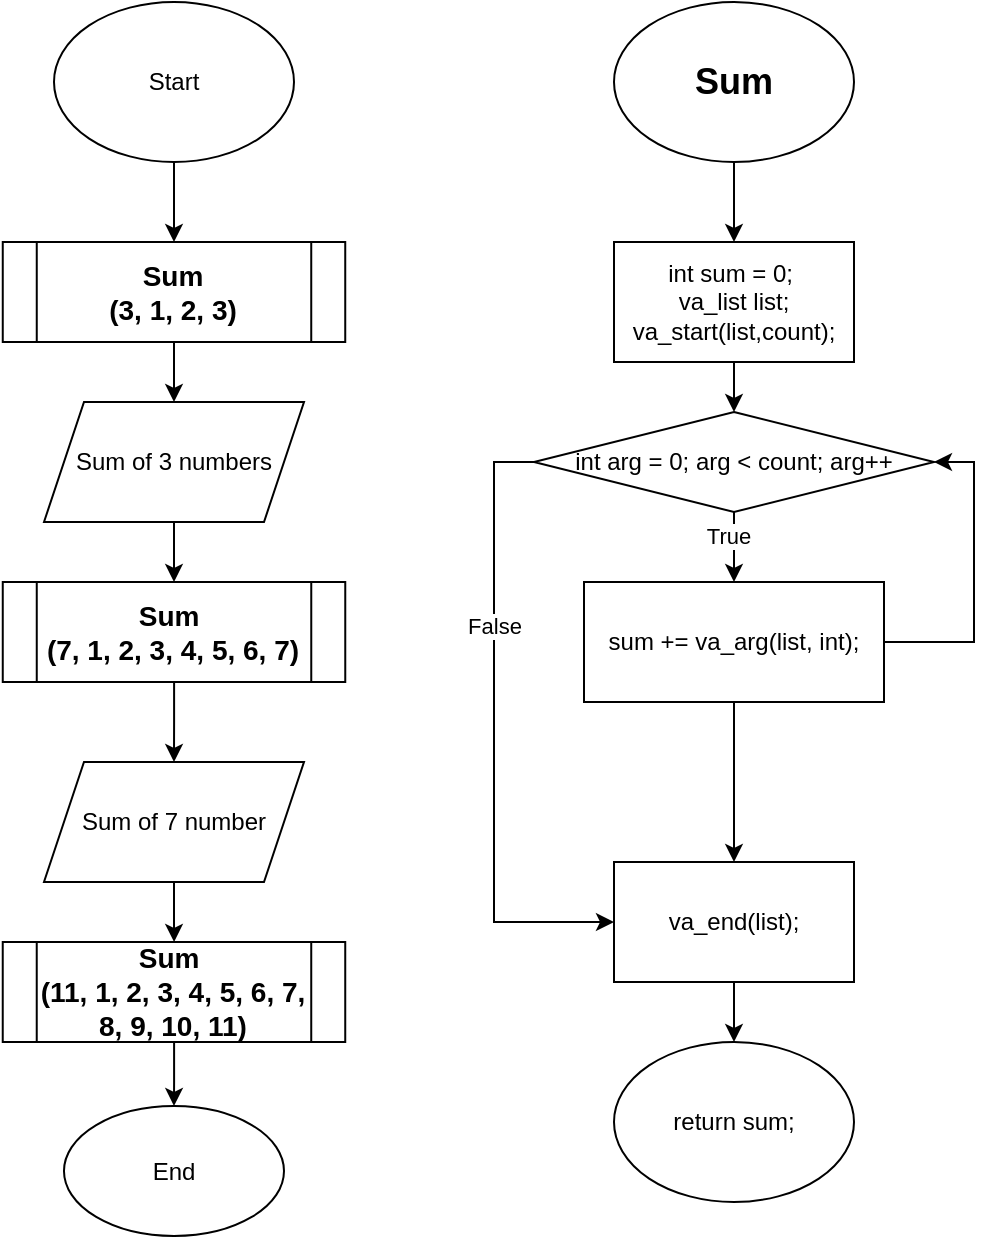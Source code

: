<mxfile version="24.8.3">
  <diagram name="Page-1" id="cEM5BRdCqc2xNv3gya1t">
    <mxGraphModel dx="712" dy="823" grid="1" gridSize="10" guides="1" tooltips="1" connect="1" arrows="1" fold="1" page="1" pageScale="1" pageWidth="827" pageHeight="1169" math="0" shadow="0">
      <root>
        <mxCell id="0" />
        <mxCell id="1" parent="0" />
        <mxCell id="9Oe2gQKXiKdslmp9MZ7A-5" value="" style="edgeStyle=orthogonalEdgeStyle;rounded=0;orthogonalLoop=1;jettySize=auto;html=1;" edge="1" parent="1" source="9Oe2gQKXiKdslmp9MZ7A-1" target="9Oe2gQKXiKdslmp9MZ7A-4">
          <mxGeometry relative="1" as="geometry" />
        </mxCell>
        <mxCell id="9Oe2gQKXiKdslmp9MZ7A-1" value="Start" style="ellipse;whiteSpace=wrap;html=1;" vertex="1" parent="1">
          <mxGeometry x="340" width="120" height="80" as="geometry" />
        </mxCell>
        <mxCell id="9Oe2gQKXiKdslmp9MZ7A-7" value="" style="edgeStyle=orthogonalEdgeStyle;rounded=0;orthogonalLoop=1;jettySize=auto;html=1;" edge="1" parent="1" source="9Oe2gQKXiKdslmp9MZ7A-4" target="9Oe2gQKXiKdslmp9MZ7A-6">
          <mxGeometry relative="1" as="geometry" />
        </mxCell>
        <mxCell id="9Oe2gQKXiKdslmp9MZ7A-4" value="&lt;font style=&quot;font-size: 14px;&quot;&gt;&lt;b&gt;Sum&lt;/b&gt;&lt;/font&gt;&lt;div&gt;&lt;font style=&quot;font-size: 14px;&quot;&gt;&lt;b&gt;(3, 1, 2, 3)&lt;/b&gt;&lt;/font&gt;&lt;/div&gt;" style="shape=process;whiteSpace=wrap;html=1;backgroundOutline=1;" vertex="1" parent="1">
          <mxGeometry x="314.38" y="120" width="171.24" height="50" as="geometry" />
        </mxCell>
        <mxCell id="9Oe2gQKXiKdslmp9MZ7A-9" style="edgeStyle=orthogonalEdgeStyle;rounded=0;orthogonalLoop=1;jettySize=auto;html=1;entryX=0.5;entryY=0;entryDx=0;entryDy=0;" edge="1" parent="1" source="9Oe2gQKXiKdslmp9MZ7A-6" target="9Oe2gQKXiKdslmp9MZ7A-8">
          <mxGeometry relative="1" as="geometry" />
        </mxCell>
        <mxCell id="9Oe2gQKXiKdslmp9MZ7A-6" value="Sum of 3 numbers" style="shape=parallelogram;perimeter=parallelogramPerimeter;whiteSpace=wrap;html=1;fixedSize=1;" vertex="1" parent="1">
          <mxGeometry x="335" y="200" width="130" height="60" as="geometry" />
        </mxCell>
        <mxCell id="9Oe2gQKXiKdslmp9MZ7A-11" value="" style="edgeStyle=orthogonalEdgeStyle;rounded=0;orthogonalLoop=1;jettySize=auto;html=1;" edge="1" parent="1" source="9Oe2gQKXiKdslmp9MZ7A-8" target="9Oe2gQKXiKdslmp9MZ7A-10">
          <mxGeometry relative="1" as="geometry" />
        </mxCell>
        <mxCell id="9Oe2gQKXiKdslmp9MZ7A-8" value="&lt;font style=&quot;font-size: 14px;&quot;&gt;&lt;b&gt;Sum&amp;nbsp;&lt;/b&gt;&lt;/font&gt;&lt;div&gt;&lt;b style=&quot;font-size: 14px; background-color: initial;&quot;&gt;(7, 1, 2, 3, 4, 5, 6, 7)&lt;/b&gt;&lt;/div&gt;" style="shape=process;whiteSpace=wrap;html=1;backgroundOutline=1;" vertex="1" parent="1">
          <mxGeometry x="314.38" y="290" width="171.25" height="50" as="geometry" />
        </mxCell>
        <mxCell id="9Oe2gQKXiKdslmp9MZ7A-13" style="edgeStyle=orthogonalEdgeStyle;rounded=0;orthogonalLoop=1;jettySize=auto;html=1;" edge="1" parent="1" source="9Oe2gQKXiKdslmp9MZ7A-10" target="9Oe2gQKXiKdslmp9MZ7A-12">
          <mxGeometry relative="1" as="geometry" />
        </mxCell>
        <mxCell id="9Oe2gQKXiKdslmp9MZ7A-10" value="Sum of 7 number" style="shape=parallelogram;perimeter=parallelogramPerimeter;whiteSpace=wrap;html=1;fixedSize=1;" vertex="1" parent="1">
          <mxGeometry x="334.99" y="380" width="130.01" height="60" as="geometry" />
        </mxCell>
        <mxCell id="9Oe2gQKXiKdslmp9MZ7A-15" value="" style="edgeStyle=orthogonalEdgeStyle;rounded=0;orthogonalLoop=1;jettySize=auto;html=1;" edge="1" parent="1" source="9Oe2gQKXiKdslmp9MZ7A-12" target="9Oe2gQKXiKdslmp9MZ7A-14">
          <mxGeometry relative="1" as="geometry" />
        </mxCell>
        <mxCell id="9Oe2gQKXiKdslmp9MZ7A-12" value="&lt;font style=&quot;font-size: 14px;&quot;&gt;&lt;b&gt;Sum&amp;nbsp;&lt;/b&gt;&lt;/font&gt;&lt;div&gt;&lt;b style=&quot;font-size: 14px; background-color: initial;&quot;&gt;(11, 1, 2, 3, 4, 5, 6, 7, 8, 9, 10, 11)&lt;/b&gt;&lt;/div&gt;" style="shape=process;whiteSpace=wrap;html=1;backgroundOutline=1;" vertex="1" parent="1">
          <mxGeometry x="314.37" y="470" width="171.25" height="50" as="geometry" />
        </mxCell>
        <mxCell id="9Oe2gQKXiKdslmp9MZ7A-14" value="End" style="ellipse;whiteSpace=wrap;html=1;" vertex="1" parent="1">
          <mxGeometry x="344.99" y="552" width="110.01" height="65" as="geometry" />
        </mxCell>
        <mxCell id="9Oe2gQKXiKdslmp9MZ7A-18" value="" style="edgeStyle=orthogonalEdgeStyle;rounded=0;orthogonalLoop=1;jettySize=auto;html=1;" edge="1" parent="1" source="9Oe2gQKXiKdslmp9MZ7A-16" target="9Oe2gQKXiKdslmp9MZ7A-17">
          <mxGeometry relative="1" as="geometry" />
        </mxCell>
        <mxCell id="9Oe2gQKXiKdslmp9MZ7A-16" value="&lt;font style=&quot;font-size: 18px;&quot;&gt;&lt;b&gt;Sum&lt;/b&gt;&lt;/font&gt;" style="ellipse;whiteSpace=wrap;html=1;" vertex="1" parent="1">
          <mxGeometry x="620" width="120" height="80" as="geometry" />
        </mxCell>
        <mxCell id="9Oe2gQKXiKdslmp9MZ7A-20" value="" style="edgeStyle=orthogonalEdgeStyle;rounded=0;orthogonalLoop=1;jettySize=auto;html=1;" edge="1" parent="1" source="9Oe2gQKXiKdslmp9MZ7A-17" target="9Oe2gQKXiKdslmp9MZ7A-19">
          <mxGeometry relative="1" as="geometry" />
        </mxCell>
        <mxCell id="9Oe2gQKXiKdslmp9MZ7A-17" value="int sum = 0;&amp;nbsp;&lt;div&gt;va_list list; va_start(list,count);&lt;/div&gt;" style="whiteSpace=wrap;html=1;" vertex="1" parent="1">
          <mxGeometry x="620" y="120" width="120" height="60" as="geometry" />
        </mxCell>
        <mxCell id="9Oe2gQKXiKdslmp9MZ7A-22" value="" style="edgeStyle=orthogonalEdgeStyle;rounded=0;orthogonalLoop=1;jettySize=auto;html=1;" edge="1" parent="1" source="9Oe2gQKXiKdslmp9MZ7A-19" target="9Oe2gQKXiKdslmp9MZ7A-21">
          <mxGeometry relative="1" as="geometry" />
        </mxCell>
        <mxCell id="9Oe2gQKXiKdslmp9MZ7A-30" value="True" style="edgeLabel;html=1;align=center;verticalAlign=middle;resizable=0;points=[];" vertex="1" connectable="0" parent="9Oe2gQKXiKdslmp9MZ7A-22">
          <mxGeometry x="-0.467" y="-3" relative="1" as="geometry">
            <mxPoint as="offset" />
          </mxGeometry>
        </mxCell>
        <mxCell id="9Oe2gQKXiKdslmp9MZ7A-26" style="edgeStyle=orthogonalEdgeStyle;rounded=0;orthogonalLoop=1;jettySize=auto;html=1;entryX=0;entryY=0.5;entryDx=0;entryDy=0;" edge="1" parent="1" source="9Oe2gQKXiKdslmp9MZ7A-19" target="9Oe2gQKXiKdslmp9MZ7A-24">
          <mxGeometry relative="1" as="geometry">
            <Array as="points">
              <mxPoint x="560" y="230" />
              <mxPoint x="560" y="460" />
            </Array>
          </mxGeometry>
        </mxCell>
        <mxCell id="9Oe2gQKXiKdslmp9MZ7A-31" value="False" style="edgeLabel;html=1;align=center;verticalAlign=middle;resizable=0;points=[];" vertex="1" connectable="0" parent="9Oe2gQKXiKdslmp9MZ7A-26">
          <mxGeometry x="-0.342" relative="1" as="geometry">
            <mxPoint as="offset" />
          </mxGeometry>
        </mxCell>
        <mxCell id="9Oe2gQKXiKdslmp9MZ7A-19" value="int arg = 0; arg &amp;lt; count; arg++" style="rhombus;whiteSpace=wrap;html=1;" vertex="1" parent="1">
          <mxGeometry x="580" y="205" width="200" height="50" as="geometry" />
        </mxCell>
        <mxCell id="9Oe2gQKXiKdslmp9MZ7A-23" style="edgeStyle=orthogonalEdgeStyle;rounded=0;orthogonalLoop=1;jettySize=auto;html=1;entryX=1;entryY=0.5;entryDx=0;entryDy=0;" edge="1" parent="1" source="9Oe2gQKXiKdslmp9MZ7A-21" target="9Oe2gQKXiKdslmp9MZ7A-19">
          <mxGeometry relative="1" as="geometry">
            <Array as="points">
              <mxPoint x="800" y="320" />
              <mxPoint x="800" y="230" />
            </Array>
          </mxGeometry>
        </mxCell>
        <mxCell id="9Oe2gQKXiKdslmp9MZ7A-25" value="" style="edgeStyle=orthogonalEdgeStyle;rounded=0;orthogonalLoop=1;jettySize=auto;html=1;" edge="1" parent="1" source="9Oe2gQKXiKdslmp9MZ7A-21" target="9Oe2gQKXiKdslmp9MZ7A-24">
          <mxGeometry relative="1" as="geometry" />
        </mxCell>
        <mxCell id="9Oe2gQKXiKdslmp9MZ7A-21" value="sum += va_arg(list, int);" style="whiteSpace=wrap;html=1;" vertex="1" parent="1">
          <mxGeometry x="605" y="290" width="150" height="60" as="geometry" />
        </mxCell>
        <mxCell id="9Oe2gQKXiKdslmp9MZ7A-28" value="" style="edgeStyle=orthogonalEdgeStyle;rounded=0;orthogonalLoop=1;jettySize=auto;html=1;entryX=0.5;entryY=0;entryDx=0;entryDy=0;" edge="1" parent="1" source="9Oe2gQKXiKdslmp9MZ7A-24" target="9Oe2gQKXiKdslmp9MZ7A-29">
          <mxGeometry relative="1" as="geometry">
            <mxPoint x="680" y="525" as="targetPoint" />
          </mxGeometry>
        </mxCell>
        <mxCell id="9Oe2gQKXiKdslmp9MZ7A-24" value="va_end(list);" style="whiteSpace=wrap;html=1;" vertex="1" parent="1">
          <mxGeometry x="620" y="430" width="120" height="60" as="geometry" />
        </mxCell>
        <mxCell id="9Oe2gQKXiKdslmp9MZ7A-29" value="return sum;" style="ellipse;whiteSpace=wrap;html=1;" vertex="1" parent="1">
          <mxGeometry x="620" y="520" width="120" height="80" as="geometry" />
        </mxCell>
      </root>
    </mxGraphModel>
  </diagram>
</mxfile>
